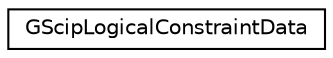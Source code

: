 digraph "Graphical Class Hierarchy"
{
 // LATEX_PDF_SIZE
  edge [fontname="Helvetica",fontsize="10",labelfontname="Helvetica",labelfontsize="10"];
  node [fontname="Helvetica",fontsize="10",shape=record];
  rankdir="LR";
  Node0 [label="GScipLogicalConstraintData",height=0.2,width=0.4,color="black", fillcolor="white", style="filled",URL="$structoperations__research_1_1_g_scip_logical_constraint_data.html",tooltip=" "];
}

